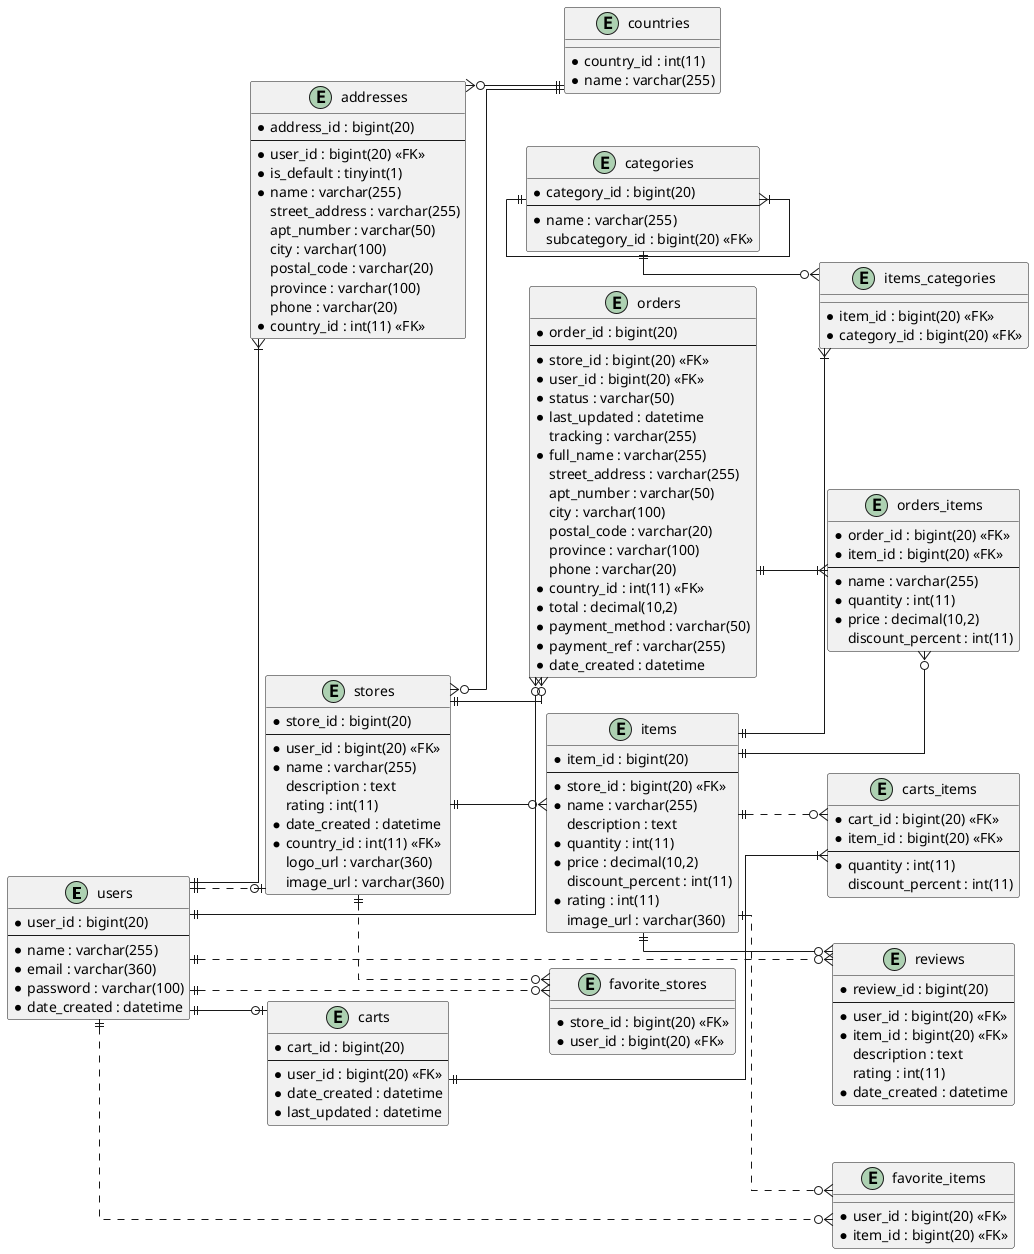 @startuml
left to right direction
' hide the spot
' hide circle

' avoid problems with angled crows feet
skinparam linetype ortho
'skinparam linetype polyline

entity "users" as e01 {
  *user_id : bigint(20)
  --
  *name : varchar(255)
  *email : varchar(360)
  *password : varchar(100)
  *date_created : datetime
}

entity "addresses" as e02 {
  *address_id : bigint(20)
  --
  *user_id : bigint(20) <<FK>>
  *is_default : tinyint(1)
  *name : varchar(255)
  street_address : varchar(255)
  apt_number : varchar(50)
  city : varchar(100)
  postal_code : varchar(20)
  province : varchar(100)
  phone : varchar(20)
  *country_id : int(11) <<FK>>
}

entity "stores" as e03 {
  *store_id : bigint(20)
  --
  *user_id : bigint(20) <<FK>>
  *name : varchar(255)
  description : text
  rating : int(11)
  *date_created : datetime
  *country_id : int(11) <<FK>>
  logo_url : varchar(360)
  image_url : varchar(360)
}

entity "items" as e04 {
    *item_id : bigint(20)
    --
    *store_id : bigint(20) <<FK>>
    *name : varchar(255)
    description : text
    *quantity : int(11)
    *price : decimal(10,2)
    discount_percent : int(11)
    *rating : int(11)
    image_url : varchar(360)
}

entity "categories" as e05 {
    *category_id : bigint(20)
    --
    *name : varchar(255)
    subcategory_id : bigint(20) <<FK>>
}

entity "items_categories" as e06 {
    *item_id : bigint(20) <<FK>>
    *category_id : bigint(20) <<FK>>
}

entity "orders" as e07 {
    *order_id : bigint(20)
    --
    *store_id : bigint(20) <<FK>>
    *user_id : bigint(20) <<FK>>
    *status : varchar(50)
    *last_updated : datetime
    tracking : varchar(255)
    *full_name : varchar(255)
    street_address : varchar(255)
    apt_number : varchar(50)
    city : varchar(100)
    postal_code : varchar(20)
    province : varchar(100)
    phone : varchar(20)
    *country_id : int(11) <<FK>>
    *total : decimal(10,2)
    *payment_method : varchar(50)
    *payment_ref : varchar(255)
    *date_created : datetime
}

entity "orders_items" as e08 {
    *order_id : bigint(20) <<FK>>
    *item_id : bigint(20) <<FK>>
    --
    *name : varchar(255)
    *quantity : int(11)
    *price : decimal(10,2)
    discount_percent : int(11)
}

entity "carts" as e09 {
    *cart_id : bigint(20)
    --
    *user_id : bigint(20) <<FK>>
    *date_created : datetime
    *last_updated : datetime
}

entity "carts_items" as e10 {
    *cart_id : bigint(20) <<FK>>
    *item_id : bigint(20) <<FK>>
    --
    *quantity : int(11)
    discount_percent : int(11)
}

entity "reviews" as e11 {
    *review_id : bigint(20)
    --
    *user_id : bigint(20) <<FK>>
    *item_id : bigint(20) <<FK>>
    description : text
    rating : int(11)
    *date_created : datetime
}

entity "favorite_stores" as e12 {
    *store_id : bigint(20) <<FK>>
    *user_id : bigint(20) <<FK>>
}

entity "favorite_items" as e13 {
    *user_id : bigint(20) <<FK>>
    *item_id : bigint(20) <<FK>>
}

entity "countries" as e14 {
  *country_id : int(11)
  *name : varchar(255)
}



'user
e01 ||--|{ e02
e01 ||..o| e03
e01 ||--o{ e07
e01 ||--o| e09
e01 ||..o{ e11
e01 ||..o{ e12
e01 ||..o{ e13
'item
e04 ||--|{ e06
e04 ||--o{ e08
e04 ||..o{ e10
e04 ||--o{ e11
e04 ||..o{ e13
'store
e03 ||--o{ e04
e03 ||--o{ e07
e03 ||..o{ e12
e03 }o--|| e14

e02 }o--|| e14
e05 ||--|{ e05
e05 ||--o{ e06
e07 ||--|{ e08
e09 ||--|{ e10
@enduml